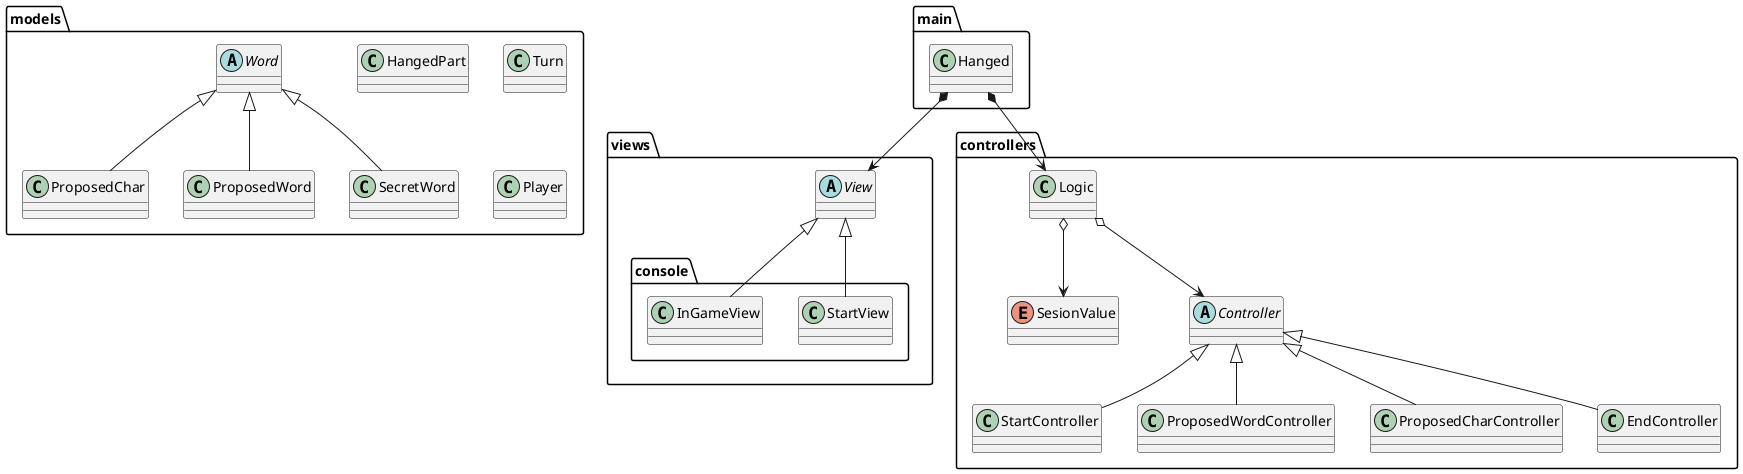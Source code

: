 @startuml
package "main" {
class Hanged
}

package "views"{
abstract class View
    package "console" {
        class StartView
        class InGameView
    }
}

package "controllers"{
class Logic
enum SesionValue
abstract class Controller
class StartController
class ProposedWordController
class ProposedCharController
class EndController


}


package "models" {
abstract class Word
class ProposedChar
class ProposedWord
class SecretWord
class HangedPart
class Turn
class Player
}
Hanged *--> View
Hanged *--> Logic
Logic o--> Controller
View <|-- StartView
View <|-- InGameView

Controller <|-- StartController
Controller <|-- ProposedWordController
Controller <|-- ProposedCharController
Controller <|-- EndController

Logic o--> SesionValue
Word <|-- ProposedChar
Word <|-- ProposedWord
Word <|-- SecretWord



@enduml